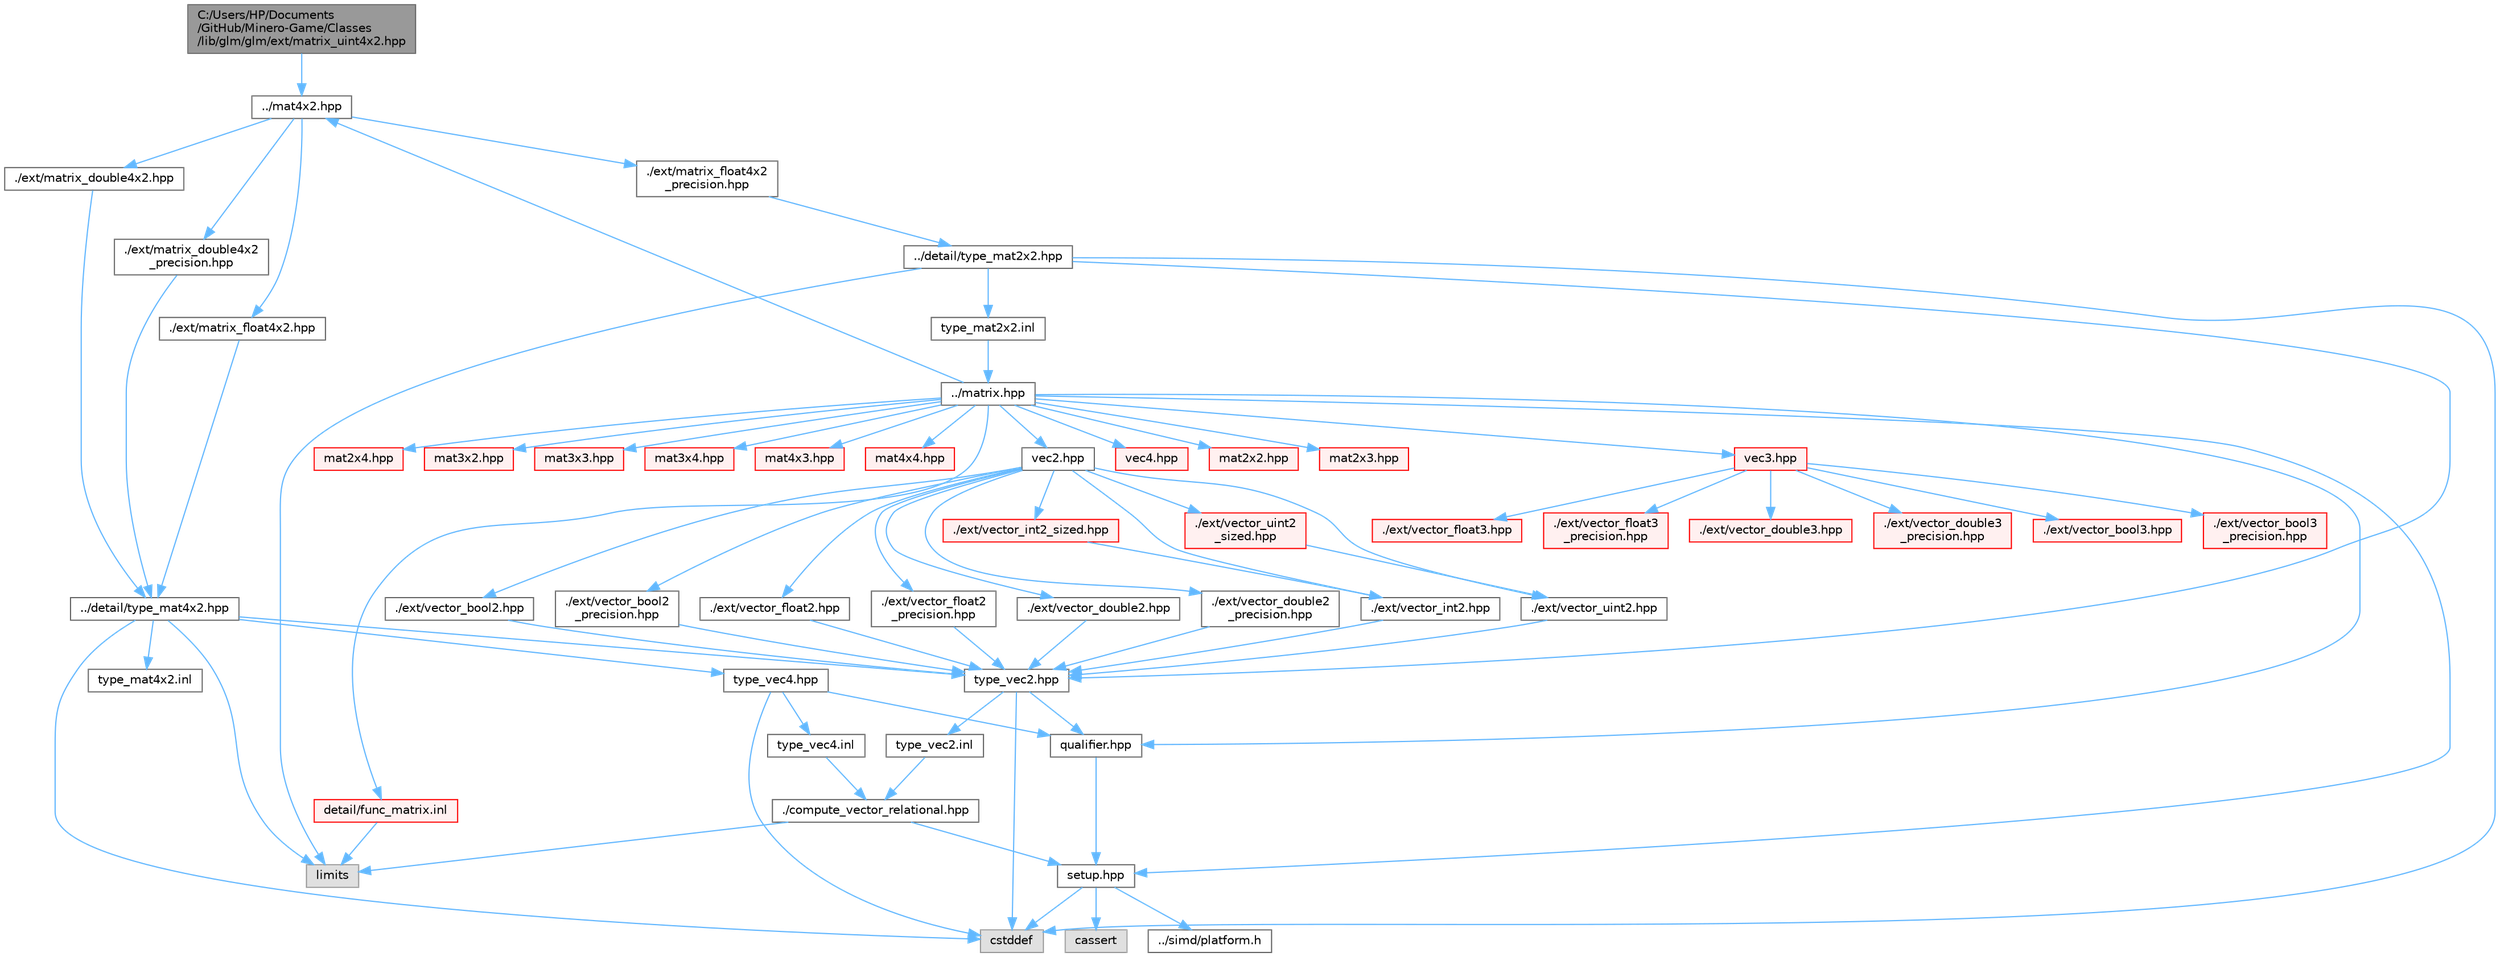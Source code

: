 digraph "C:/Users/HP/Documents/GitHub/Minero-Game/Classes/lib/glm/glm/ext/matrix_uint4x2.hpp"
{
 // LATEX_PDF_SIZE
  bgcolor="transparent";
  edge [fontname=Helvetica,fontsize=10,labelfontname=Helvetica,labelfontsize=10];
  node [fontname=Helvetica,fontsize=10,shape=box,height=0.2,width=0.4];
  Node1 [id="Node000001",label="C:/Users/HP/Documents\l/GitHub/Minero-Game/Classes\l/lib/glm/glm/ext/matrix_uint4x2.hpp",height=0.2,width=0.4,color="gray40", fillcolor="grey60", style="filled", fontcolor="black",tooltip=" "];
  Node1 -> Node2 [id="edge1_Node000001_Node000002",color="steelblue1",style="solid",tooltip=" "];
  Node2 [id="Node000002",label="../mat4x2.hpp",height=0.2,width=0.4,color="grey40", fillcolor="white", style="filled",URL="$_classes_2lib_2glm_2glm_2mat4x2_8hpp.html",tooltip=" "];
  Node2 -> Node3 [id="edge2_Node000002_Node000003",color="steelblue1",style="solid",tooltip=" "];
  Node3 [id="Node000003",label="./ext/matrix_double4x2.hpp",height=0.2,width=0.4,color="grey40", fillcolor="white", style="filled",URL="$_classes_2lib_2glm_2glm_2ext_2matrix__double4x2_8hpp.html",tooltip=" "];
  Node3 -> Node4 [id="edge3_Node000003_Node000004",color="steelblue1",style="solid",tooltip=" "];
  Node4 [id="Node000004",label="../detail/type_mat4x2.hpp",height=0.2,width=0.4,color="grey40", fillcolor="white", style="filled",URL="$_classes_2lib_2glm_2glm_2detail_2type__mat4x2_8hpp.html",tooltip=" "];
  Node4 -> Node5 [id="edge4_Node000004_Node000005",color="steelblue1",style="solid",tooltip=" "];
  Node5 [id="Node000005",label="type_vec2.hpp",height=0.2,width=0.4,color="grey40", fillcolor="white", style="filled",URL="$_classes_2lib_2glm_2glm_2detail_2type__vec2_8hpp.html",tooltip=" "];
  Node5 -> Node6 [id="edge5_Node000005_Node000006",color="steelblue1",style="solid",tooltip=" "];
  Node6 [id="Node000006",label="qualifier.hpp",height=0.2,width=0.4,color="grey40", fillcolor="white", style="filled",URL="$_classes_2lib_2glm_2glm_2detail_2qualifier_8hpp.html",tooltip=" "];
  Node6 -> Node7 [id="edge6_Node000006_Node000007",color="steelblue1",style="solid",tooltip=" "];
  Node7 [id="Node000007",label="setup.hpp",height=0.2,width=0.4,color="grey40", fillcolor="white", style="filled",URL="$_classes_2lib_2glm_2glm_2detail_2setup_8hpp.html",tooltip=" "];
  Node7 -> Node8 [id="edge7_Node000007_Node000008",color="steelblue1",style="solid",tooltip=" "];
  Node8 [id="Node000008",label="cassert",height=0.2,width=0.4,color="grey60", fillcolor="#E0E0E0", style="filled",tooltip=" "];
  Node7 -> Node9 [id="edge8_Node000007_Node000009",color="steelblue1",style="solid",tooltip=" "];
  Node9 [id="Node000009",label="cstddef",height=0.2,width=0.4,color="grey60", fillcolor="#E0E0E0", style="filled",tooltip=" "];
  Node7 -> Node10 [id="edge9_Node000007_Node000010",color="steelblue1",style="solid",tooltip=" "];
  Node10 [id="Node000010",label="../simd/platform.h",height=0.2,width=0.4,color="grey40", fillcolor="white", style="filled",URL="$_classes_2lib_2glm_2glm_2simd_2platform_8h.html",tooltip=" "];
  Node5 -> Node9 [id="edge10_Node000005_Node000009",color="steelblue1",style="solid",tooltip=" "];
  Node5 -> Node11 [id="edge11_Node000005_Node000011",color="steelblue1",style="solid",tooltip=" "];
  Node11 [id="Node000011",label="type_vec2.inl",height=0.2,width=0.4,color="grey40", fillcolor="white", style="filled",URL="$_classes_2lib_2glm_2glm_2detail_2type__vec2_8inl.html",tooltip=" "];
  Node11 -> Node12 [id="edge12_Node000011_Node000012",color="steelblue1",style="solid",tooltip=" "];
  Node12 [id="Node000012",label="./compute_vector_relational.hpp",height=0.2,width=0.4,color="grey40", fillcolor="white", style="filled",URL="$_classes_2lib_2glm_2glm_2detail_2compute__vector__relational_8hpp.html",tooltip=" "];
  Node12 -> Node7 [id="edge13_Node000012_Node000007",color="steelblue1",style="solid",tooltip=" "];
  Node12 -> Node13 [id="edge14_Node000012_Node000013",color="steelblue1",style="solid",tooltip=" "];
  Node13 [id="Node000013",label="limits",height=0.2,width=0.4,color="grey60", fillcolor="#E0E0E0", style="filled",tooltip=" "];
  Node4 -> Node14 [id="edge15_Node000004_Node000014",color="steelblue1",style="solid",tooltip=" "];
  Node14 [id="Node000014",label="type_vec4.hpp",height=0.2,width=0.4,color="grey40", fillcolor="white", style="filled",URL="$_classes_2lib_2glm_2glm_2detail_2type__vec4_8hpp.html",tooltip=" "];
  Node14 -> Node6 [id="edge16_Node000014_Node000006",color="steelblue1",style="solid",tooltip=" "];
  Node14 -> Node9 [id="edge17_Node000014_Node000009",color="steelblue1",style="solid",tooltip=" "];
  Node14 -> Node15 [id="edge18_Node000014_Node000015",color="steelblue1",style="solid",tooltip=" "];
  Node15 [id="Node000015",label="type_vec4.inl",height=0.2,width=0.4,color="grey40", fillcolor="white", style="filled",URL="$_classes_2lib_2glm_2glm_2detail_2type__vec4_8inl.html",tooltip=" "];
  Node15 -> Node12 [id="edge19_Node000015_Node000012",color="steelblue1",style="solid",tooltip=" "];
  Node4 -> Node13 [id="edge20_Node000004_Node000013",color="steelblue1",style="solid",tooltip=" "];
  Node4 -> Node9 [id="edge21_Node000004_Node000009",color="steelblue1",style="solid",tooltip=" "];
  Node4 -> Node16 [id="edge22_Node000004_Node000016",color="steelblue1",style="solid",tooltip=" "];
  Node16 [id="Node000016",label="type_mat4x2.inl",height=0.2,width=0.4,color="grey40", fillcolor="white", style="filled",URL="$_classes_2lib_2glm_2glm_2detail_2type__mat4x2_8inl.html",tooltip=" "];
  Node2 -> Node17 [id="edge23_Node000002_Node000017",color="steelblue1",style="solid",tooltip=" "];
  Node17 [id="Node000017",label="./ext/matrix_double4x2\l_precision.hpp",height=0.2,width=0.4,color="grey40", fillcolor="white", style="filled",URL="$_classes_2lib_2glm_2glm_2ext_2matrix__double4x2__precision_8hpp.html",tooltip=" "];
  Node17 -> Node4 [id="edge24_Node000017_Node000004",color="steelblue1",style="solid",tooltip=" "];
  Node2 -> Node18 [id="edge25_Node000002_Node000018",color="steelblue1",style="solid",tooltip=" "];
  Node18 [id="Node000018",label="./ext/matrix_float4x2.hpp",height=0.2,width=0.4,color="grey40", fillcolor="white", style="filled",URL="$_classes_2lib_2glm_2glm_2ext_2matrix__float4x2_8hpp.html",tooltip=" "];
  Node18 -> Node4 [id="edge26_Node000018_Node000004",color="steelblue1",style="solid",tooltip=" "];
  Node2 -> Node19 [id="edge27_Node000002_Node000019",color="steelblue1",style="solid",tooltip=" "];
  Node19 [id="Node000019",label="./ext/matrix_float4x2\l_precision.hpp",height=0.2,width=0.4,color="grey40", fillcolor="white", style="filled",URL="$_classes_2lib_2glm_2glm_2ext_2matrix__float4x2__precision_8hpp.html",tooltip=" "];
  Node19 -> Node20 [id="edge28_Node000019_Node000020",color="steelblue1",style="solid",tooltip=" "];
  Node20 [id="Node000020",label="../detail/type_mat2x2.hpp",height=0.2,width=0.4,color="grey40", fillcolor="white", style="filled",URL="$_classes_2lib_2glm_2glm_2detail_2type__mat2x2_8hpp.html",tooltip=" "];
  Node20 -> Node5 [id="edge29_Node000020_Node000005",color="steelblue1",style="solid",tooltip=" "];
  Node20 -> Node13 [id="edge30_Node000020_Node000013",color="steelblue1",style="solid",tooltip=" "];
  Node20 -> Node9 [id="edge31_Node000020_Node000009",color="steelblue1",style="solid",tooltip=" "];
  Node20 -> Node21 [id="edge32_Node000020_Node000021",color="steelblue1",style="solid",tooltip=" "];
  Node21 [id="Node000021",label="type_mat2x2.inl",height=0.2,width=0.4,color="grey40", fillcolor="white", style="filled",URL="$_classes_2lib_2glm_2glm_2detail_2type__mat2x2_8inl.html",tooltip=" "];
  Node21 -> Node22 [id="edge33_Node000021_Node000022",color="steelblue1",style="solid",tooltip=" "];
  Node22 [id="Node000022",label="../matrix.hpp",height=0.2,width=0.4,color="grey40", fillcolor="white", style="filled",URL="$_classes_2lib_2glm_2glm_2matrix_8hpp.html",tooltip=" "];
  Node22 -> Node6 [id="edge34_Node000022_Node000006",color="steelblue1",style="solid",tooltip=" "];
  Node22 -> Node7 [id="edge35_Node000022_Node000007",color="steelblue1",style="solid",tooltip=" "];
  Node22 -> Node23 [id="edge36_Node000022_Node000023",color="steelblue1",style="solid",tooltip=" "];
  Node23 [id="Node000023",label="vec2.hpp",height=0.2,width=0.4,color="grey40", fillcolor="white", style="filled",URL="$_classes_2lib_2glm_2glm_2vec2_8hpp.html",tooltip=" "];
  Node23 -> Node24 [id="edge37_Node000023_Node000024",color="steelblue1",style="solid",tooltip=" "];
  Node24 [id="Node000024",label="./ext/vector_bool2.hpp",height=0.2,width=0.4,color="grey40", fillcolor="white", style="filled",URL="$_classes_2lib_2glm_2glm_2ext_2vector__bool2_8hpp.html",tooltip=" "];
  Node24 -> Node5 [id="edge38_Node000024_Node000005",color="steelblue1",style="solid",tooltip=" "];
  Node23 -> Node25 [id="edge39_Node000023_Node000025",color="steelblue1",style="solid",tooltip=" "];
  Node25 [id="Node000025",label="./ext/vector_bool2\l_precision.hpp",height=0.2,width=0.4,color="grey40", fillcolor="white", style="filled",URL="$_classes_2lib_2glm_2glm_2ext_2vector__bool2__precision_8hpp.html",tooltip=" "];
  Node25 -> Node5 [id="edge40_Node000025_Node000005",color="steelblue1",style="solid",tooltip=" "];
  Node23 -> Node26 [id="edge41_Node000023_Node000026",color="steelblue1",style="solid",tooltip=" "];
  Node26 [id="Node000026",label="./ext/vector_float2.hpp",height=0.2,width=0.4,color="grey40", fillcolor="white", style="filled",URL="$_classes_2lib_2glm_2glm_2ext_2vector__float2_8hpp.html",tooltip=" "];
  Node26 -> Node5 [id="edge42_Node000026_Node000005",color="steelblue1",style="solid",tooltip=" "];
  Node23 -> Node27 [id="edge43_Node000023_Node000027",color="steelblue1",style="solid",tooltip=" "];
  Node27 [id="Node000027",label="./ext/vector_float2\l_precision.hpp",height=0.2,width=0.4,color="grey40", fillcolor="white", style="filled",URL="$_classes_2lib_2glm_2glm_2ext_2vector__float2__precision_8hpp.html",tooltip=" "];
  Node27 -> Node5 [id="edge44_Node000027_Node000005",color="steelblue1",style="solid",tooltip=" "];
  Node23 -> Node28 [id="edge45_Node000023_Node000028",color="steelblue1",style="solid",tooltip=" "];
  Node28 [id="Node000028",label="./ext/vector_double2.hpp",height=0.2,width=0.4,color="grey40", fillcolor="white", style="filled",URL="$_classes_2lib_2glm_2glm_2ext_2vector__double2_8hpp.html",tooltip=" "];
  Node28 -> Node5 [id="edge46_Node000028_Node000005",color="steelblue1",style="solid",tooltip=" "];
  Node23 -> Node29 [id="edge47_Node000023_Node000029",color="steelblue1",style="solid",tooltip=" "];
  Node29 [id="Node000029",label="./ext/vector_double2\l_precision.hpp",height=0.2,width=0.4,color="grey40", fillcolor="white", style="filled",URL="$_classes_2lib_2glm_2glm_2ext_2vector__double2__precision_8hpp.html",tooltip=" "];
  Node29 -> Node5 [id="edge48_Node000029_Node000005",color="steelblue1",style="solid",tooltip=" "];
  Node23 -> Node30 [id="edge49_Node000023_Node000030",color="steelblue1",style="solid",tooltip=" "];
  Node30 [id="Node000030",label="./ext/vector_int2.hpp",height=0.2,width=0.4,color="grey40", fillcolor="white", style="filled",URL="$_classes_2lib_2glm_2glm_2ext_2vector__int2_8hpp.html",tooltip=" "];
  Node30 -> Node5 [id="edge50_Node000030_Node000005",color="steelblue1",style="solid",tooltip=" "];
  Node23 -> Node31 [id="edge51_Node000023_Node000031",color="steelblue1",style="solid",tooltip=" "];
  Node31 [id="Node000031",label="./ext/vector_int2_sized.hpp",height=0.2,width=0.4,color="red", fillcolor="#FFF0F0", style="filled",URL="$_classes_2lib_2glm_2glm_2ext_2vector__int2__sized_8hpp.html",tooltip=" "];
  Node31 -> Node30 [id="edge52_Node000031_Node000030",color="steelblue1",style="solid",tooltip=" "];
  Node23 -> Node33 [id="edge53_Node000023_Node000033",color="steelblue1",style="solid",tooltip=" "];
  Node33 [id="Node000033",label="./ext/vector_uint2.hpp",height=0.2,width=0.4,color="grey40", fillcolor="white", style="filled",URL="$_classes_2lib_2glm_2glm_2ext_2vector__uint2_8hpp.html",tooltip=" "];
  Node33 -> Node5 [id="edge54_Node000033_Node000005",color="steelblue1",style="solid",tooltip=" "];
  Node23 -> Node34 [id="edge55_Node000023_Node000034",color="steelblue1",style="solid",tooltip=" "];
  Node34 [id="Node000034",label="./ext/vector_uint2\l_sized.hpp",height=0.2,width=0.4,color="red", fillcolor="#FFF0F0", style="filled",URL="$_classes_2lib_2glm_2glm_2ext_2vector__uint2__sized_8hpp.html",tooltip=" "];
  Node34 -> Node33 [id="edge56_Node000034_Node000033",color="steelblue1",style="solid",tooltip=" "];
  Node22 -> Node36 [id="edge57_Node000022_Node000036",color="steelblue1",style="solid",tooltip=" "];
  Node36 [id="Node000036",label="vec3.hpp",height=0.2,width=0.4,color="red", fillcolor="#FFF0F0", style="filled",URL="$_classes_2lib_2glm_2glm_2vec3_8hpp.html",tooltip=" "];
  Node36 -> Node37 [id="edge58_Node000036_Node000037",color="steelblue1",style="solid",tooltip=" "];
  Node37 [id="Node000037",label="./ext/vector_bool3.hpp",height=0.2,width=0.4,color="red", fillcolor="#FFF0F0", style="filled",URL="$_classes_2lib_2glm_2glm_2ext_2vector__bool3_8hpp.html",tooltip=" "];
  Node36 -> Node40 [id="edge59_Node000036_Node000040",color="steelblue1",style="solid",tooltip=" "];
  Node40 [id="Node000040",label="./ext/vector_bool3\l_precision.hpp",height=0.2,width=0.4,color="red", fillcolor="#FFF0F0", style="filled",URL="$_classes_2lib_2glm_2glm_2ext_2vector__bool3__precision_8hpp.html",tooltip=" "];
  Node36 -> Node41 [id="edge60_Node000036_Node000041",color="steelblue1",style="solid",tooltip=" "];
  Node41 [id="Node000041",label="./ext/vector_float3.hpp",height=0.2,width=0.4,color="red", fillcolor="#FFF0F0", style="filled",URL="$_classes_2lib_2glm_2glm_2ext_2vector__float3_8hpp.html",tooltip=" "];
  Node36 -> Node42 [id="edge61_Node000036_Node000042",color="steelblue1",style="solid",tooltip=" "];
  Node42 [id="Node000042",label="./ext/vector_float3\l_precision.hpp",height=0.2,width=0.4,color="red", fillcolor="#FFF0F0", style="filled",URL="$_classes_2lib_2glm_2glm_2ext_2vector__float3__precision_8hpp.html",tooltip=" "];
  Node36 -> Node43 [id="edge62_Node000036_Node000043",color="steelblue1",style="solid",tooltip=" "];
  Node43 [id="Node000043",label="./ext/vector_double3.hpp",height=0.2,width=0.4,color="red", fillcolor="#FFF0F0", style="filled",URL="$_classes_2lib_2glm_2glm_2ext_2vector__double3_8hpp.html",tooltip=" "];
  Node36 -> Node44 [id="edge63_Node000036_Node000044",color="steelblue1",style="solid",tooltip=" "];
  Node44 [id="Node000044",label="./ext/vector_double3\l_precision.hpp",height=0.2,width=0.4,color="red", fillcolor="#FFF0F0", style="filled",URL="$_classes_2lib_2glm_2glm_2ext_2vector__double3__precision_8hpp.html",tooltip=" "];
  Node22 -> Node49 [id="edge64_Node000022_Node000049",color="steelblue1",style="solid",tooltip=" "];
  Node49 [id="Node000049",label="vec4.hpp",height=0.2,width=0.4,color="red", fillcolor="#FFF0F0", style="filled",URL="$_classes_2lib_2glm_2glm_2vec4_8hpp.html",tooltip=" "];
  Node22 -> Node60 [id="edge65_Node000022_Node000060",color="steelblue1",style="solid",tooltip=" "];
  Node60 [id="Node000060",label="mat2x2.hpp",height=0.2,width=0.4,color="red", fillcolor="#FFF0F0", style="filled",URL="$_classes_2lib_2glm_2glm_2mat2x2_8hpp.html",tooltip=" "];
  Node22 -> Node65 [id="edge66_Node000022_Node000065",color="steelblue1",style="solid",tooltip=" "];
  Node65 [id="Node000065",label="mat2x3.hpp",height=0.2,width=0.4,color="red", fillcolor="#FFF0F0", style="filled",URL="$_classes_2lib_2glm_2glm_2mat2x3_8hpp.html",tooltip=" "];
  Node22 -> Node72 [id="edge67_Node000022_Node000072",color="steelblue1",style="solid",tooltip=" "];
  Node72 [id="Node000072",label="mat2x4.hpp",height=0.2,width=0.4,color="red", fillcolor="#FFF0F0", style="filled",URL="$_classes_2lib_2glm_2glm_2mat2x4_8hpp.html",tooltip=" "];
  Node22 -> Node79 [id="edge68_Node000022_Node000079",color="steelblue1",style="solid",tooltip=" "];
  Node79 [id="Node000079",label="mat3x2.hpp",height=0.2,width=0.4,color="red", fillcolor="#FFF0F0", style="filled",URL="$_classes_2lib_2glm_2glm_2mat3x2_8hpp.html",tooltip=" "];
  Node22 -> Node86 [id="edge69_Node000022_Node000086",color="steelblue1",style="solid",tooltip=" "];
  Node86 [id="Node000086",label="mat3x3.hpp",height=0.2,width=0.4,color="red", fillcolor="#FFF0F0", style="filled",URL="$_classes_2lib_2glm_2glm_2mat3x3_8hpp.html",tooltip=" "];
  Node22 -> Node93 [id="edge70_Node000022_Node000093",color="steelblue1",style="solid",tooltip=" "];
  Node93 [id="Node000093",label="mat3x4.hpp",height=0.2,width=0.4,color="red", fillcolor="#FFF0F0", style="filled",URL="$_classes_2lib_2glm_2glm_2mat3x4_8hpp.html",tooltip=" "];
  Node22 -> Node2 [id="edge71_Node000022_Node000002",color="steelblue1",style="solid",tooltip=" "];
  Node22 -> Node100 [id="edge72_Node000022_Node000100",color="steelblue1",style="solid",tooltip=" "];
  Node100 [id="Node000100",label="mat4x3.hpp",height=0.2,width=0.4,color="red", fillcolor="#FFF0F0", style="filled",URL="$_classes_2lib_2glm_2glm_2mat4x3_8hpp.html",tooltip=" "];
  Node22 -> Node107 [id="edge73_Node000022_Node000107",color="steelblue1",style="solid",tooltip=" "];
  Node107 [id="Node000107",label="mat4x4.hpp",height=0.2,width=0.4,color="red", fillcolor="#FFF0F0", style="filled",URL="$_classes_2lib_2glm_2glm_2mat4x4_8hpp.html",tooltip=" "];
  Node22 -> Node114 [id="edge74_Node000022_Node000114",color="steelblue1",style="solid",tooltip=" "];
  Node114 [id="Node000114",label="detail/func_matrix.inl",height=0.2,width=0.4,color="red", fillcolor="#FFF0F0", style="filled",URL="$_classes_2lib_2glm_2glm_2detail_2func__matrix_8inl.html",tooltip=" "];
  Node114 -> Node13 [id="edge75_Node000114_Node000013",color="steelblue1",style="solid",tooltip=" "];
}
